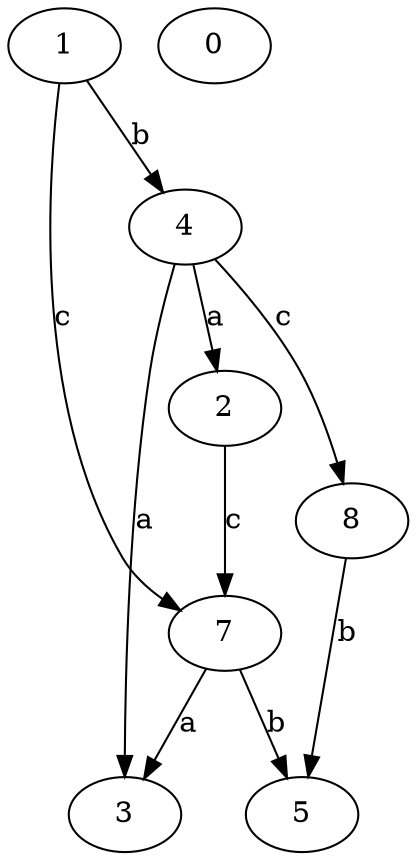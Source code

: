 strict digraph  {
2;
0;
3;
4;
5;
7;
1;
8;
2 -> 7  [label=c];
4 -> 2  [label=a];
4 -> 3  [label=a];
4 -> 8  [label=c];
7 -> 3  [label=a];
7 -> 5  [label=b];
1 -> 4  [label=b];
1 -> 7  [label=c];
8 -> 5  [label=b];
}
